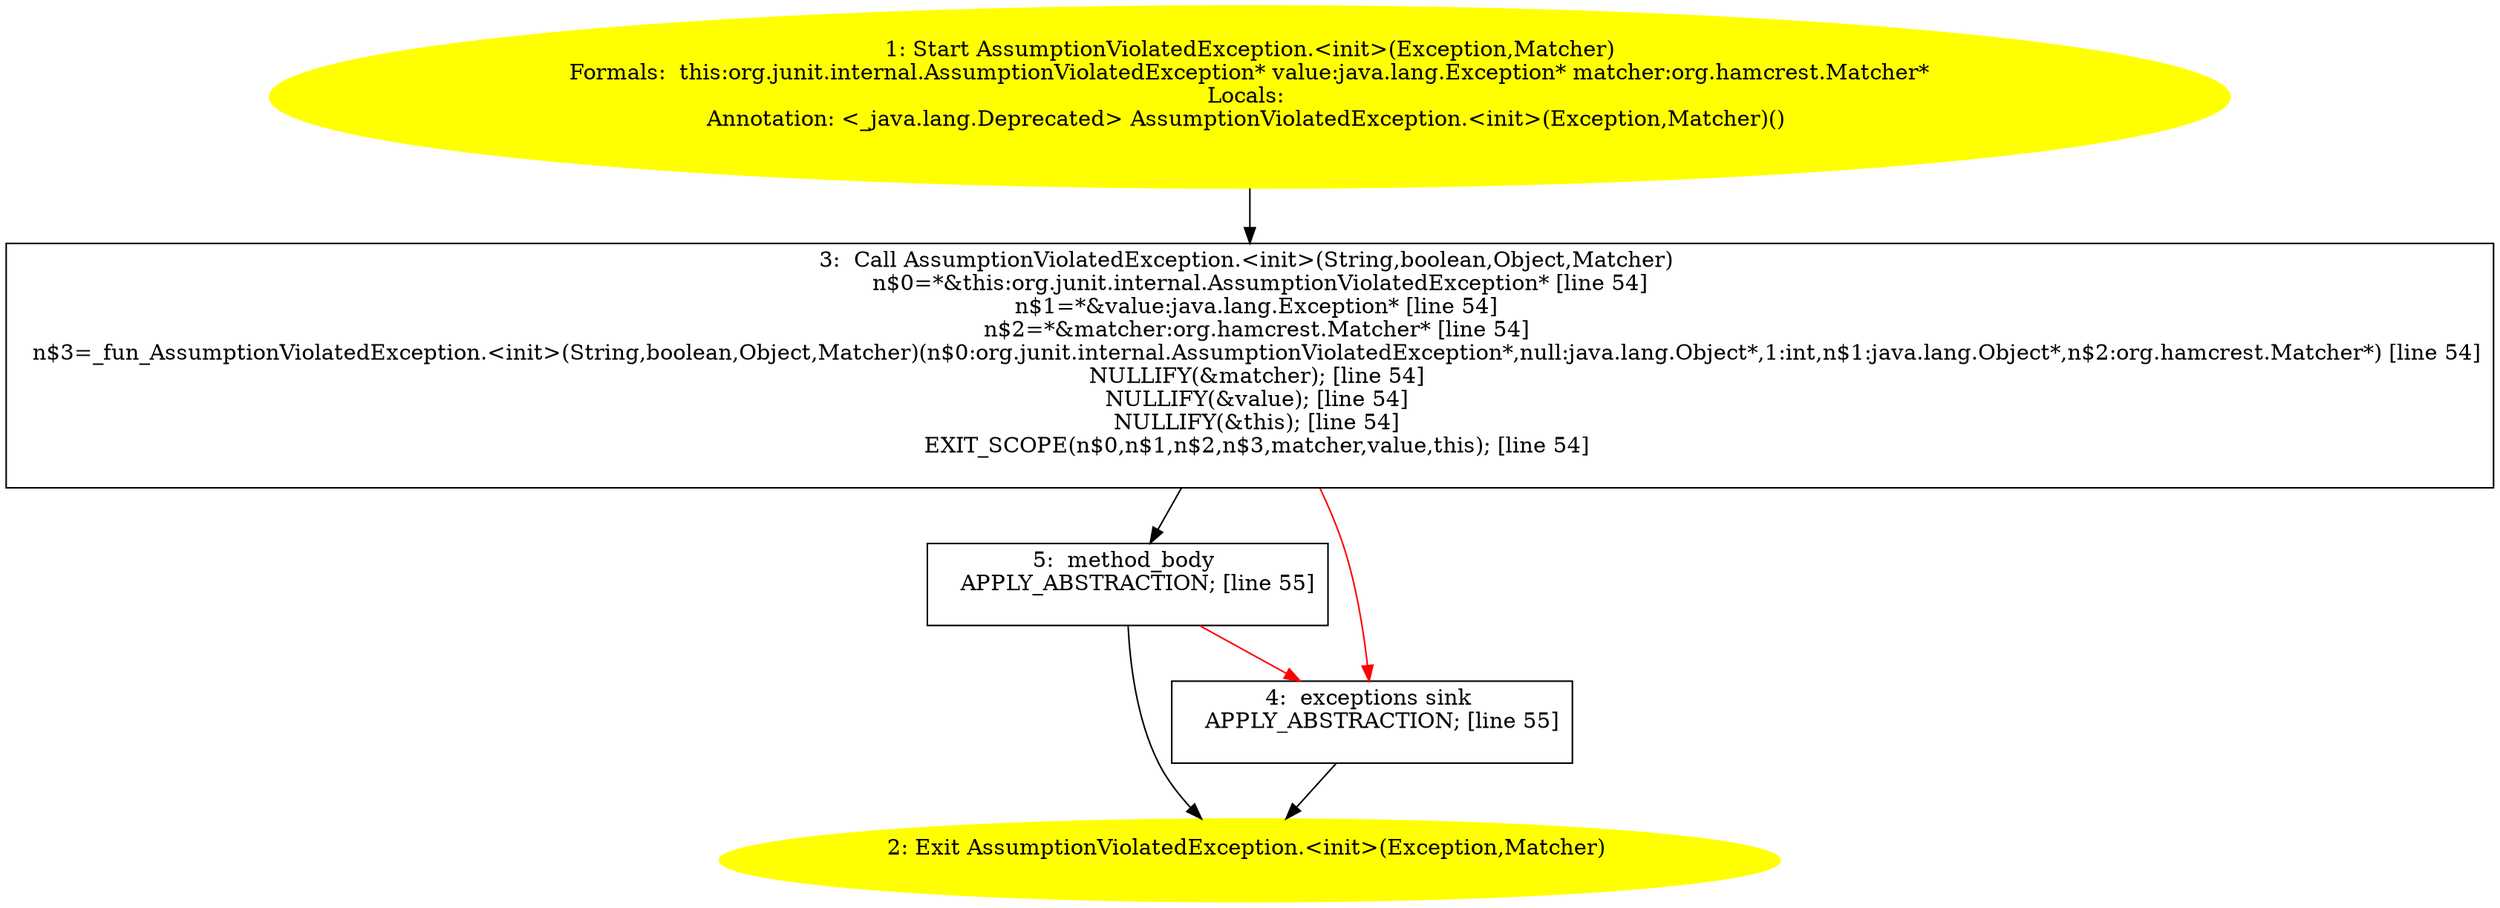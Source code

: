 /* @generated */
digraph cfg {
"org.junit.internal.AssumptionViolatedException.<init>(java.lang.Exception,org.hamcrest.Matcher).105e4951946c12d99089904742d4486a_1" [label="1: Start AssumptionViolatedException.<init>(Exception,Matcher)\nFormals:  this:org.junit.internal.AssumptionViolatedException* value:java.lang.Exception* matcher:org.hamcrest.Matcher*\nLocals: \nAnnotation: <_java.lang.Deprecated> AssumptionViolatedException.<init>(Exception,Matcher)() \n  " color=yellow style=filled]
	

	 "org.junit.internal.AssumptionViolatedException.<init>(java.lang.Exception,org.hamcrest.Matcher).105e4951946c12d99089904742d4486a_1" -> "org.junit.internal.AssumptionViolatedException.<init>(java.lang.Exception,org.hamcrest.Matcher).105e4951946c12d99089904742d4486a_3" ;
"org.junit.internal.AssumptionViolatedException.<init>(java.lang.Exception,org.hamcrest.Matcher).105e4951946c12d99089904742d4486a_2" [label="2: Exit AssumptionViolatedException.<init>(Exception,Matcher) \n  " color=yellow style=filled]
	

"org.junit.internal.AssumptionViolatedException.<init>(java.lang.Exception,org.hamcrest.Matcher).105e4951946c12d99089904742d4486a_3" [label="3:  Call AssumptionViolatedException.<init>(String,boolean,Object,Matcher) \n   n$0=*&this:org.junit.internal.AssumptionViolatedException* [line 54]\n  n$1=*&value:java.lang.Exception* [line 54]\n  n$2=*&matcher:org.hamcrest.Matcher* [line 54]\n  n$3=_fun_AssumptionViolatedException.<init>(String,boolean,Object,Matcher)(n$0:org.junit.internal.AssumptionViolatedException*,null:java.lang.Object*,1:int,n$1:java.lang.Object*,n$2:org.hamcrest.Matcher*) [line 54]\n  NULLIFY(&matcher); [line 54]\n  NULLIFY(&value); [line 54]\n  NULLIFY(&this); [line 54]\n  EXIT_SCOPE(n$0,n$1,n$2,n$3,matcher,value,this); [line 54]\n " shape="box"]
	

	 "org.junit.internal.AssumptionViolatedException.<init>(java.lang.Exception,org.hamcrest.Matcher).105e4951946c12d99089904742d4486a_3" -> "org.junit.internal.AssumptionViolatedException.<init>(java.lang.Exception,org.hamcrest.Matcher).105e4951946c12d99089904742d4486a_5" ;
	 "org.junit.internal.AssumptionViolatedException.<init>(java.lang.Exception,org.hamcrest.Matcher).105e4951946c12d99089904742d4486a_3" -> "org.junit.internal.AssumptionViolatedException.<init>(java.lang.Exception,org.hamcrest.Matcher).105e4951946c12d99089904742d4486a_4" [color="red" ];
"org.junit.internal.AssumptionViolatedException.<init>(java.lang.Exception,org.hamcrest.Matcher).105e4951946c12d99089904742d4486a_4" [label="4:  exceptions sink \n   APPLY_ABSTRACTION; [line 55]\n " shape="box"]
	

	 "org.junit.internal.AssumptionViolatedException.<init>(java.lang.Exception,org.hamcrest.Matcher).105e4951946c12d99089904742d4486a_4" -> "org.junit.internal.AssumptionViolatedException.<init>(java.lang.Exception,org.hamcrest.Matcher).105e4951946c12d99089904742d4486a_2" ;
"org.junit.internal.AssumptionViolatedException.<init>(java.lang.Exception,org.hamcrest.Matcher).105e4951946c12d99089904742d4486a_5" [label="5:  method_body \n   APPLY_ABSTRACTION; [line 55]\n " shape="box"]
	

	 "org.junit.internal.AssumptionViolatedException.<init>(java.lang.Exception,org.hamcrest.Matcher).105e4951946c12d99089904742d4486a_5" -> "org.junit.internal.AssumptionViolatedException.<init>(java.lang.Exception,org.hamcrest.Matcher).105e4951946c12d99089904742d4486a_2" ;
	 "org.junit.internal.AssumptionViolatedException.<init>(java.lang.Exception,org.hamcrest.Matcher).105e4951946c12d99089904742d4486a_5" -> "org.junit.internal.AssumptionViolatedException.<init>(java.lang.Exception,org.hamcrest.Matcher).105e4951946c12d99089904742d4486a_4" [color="red" ];
}

